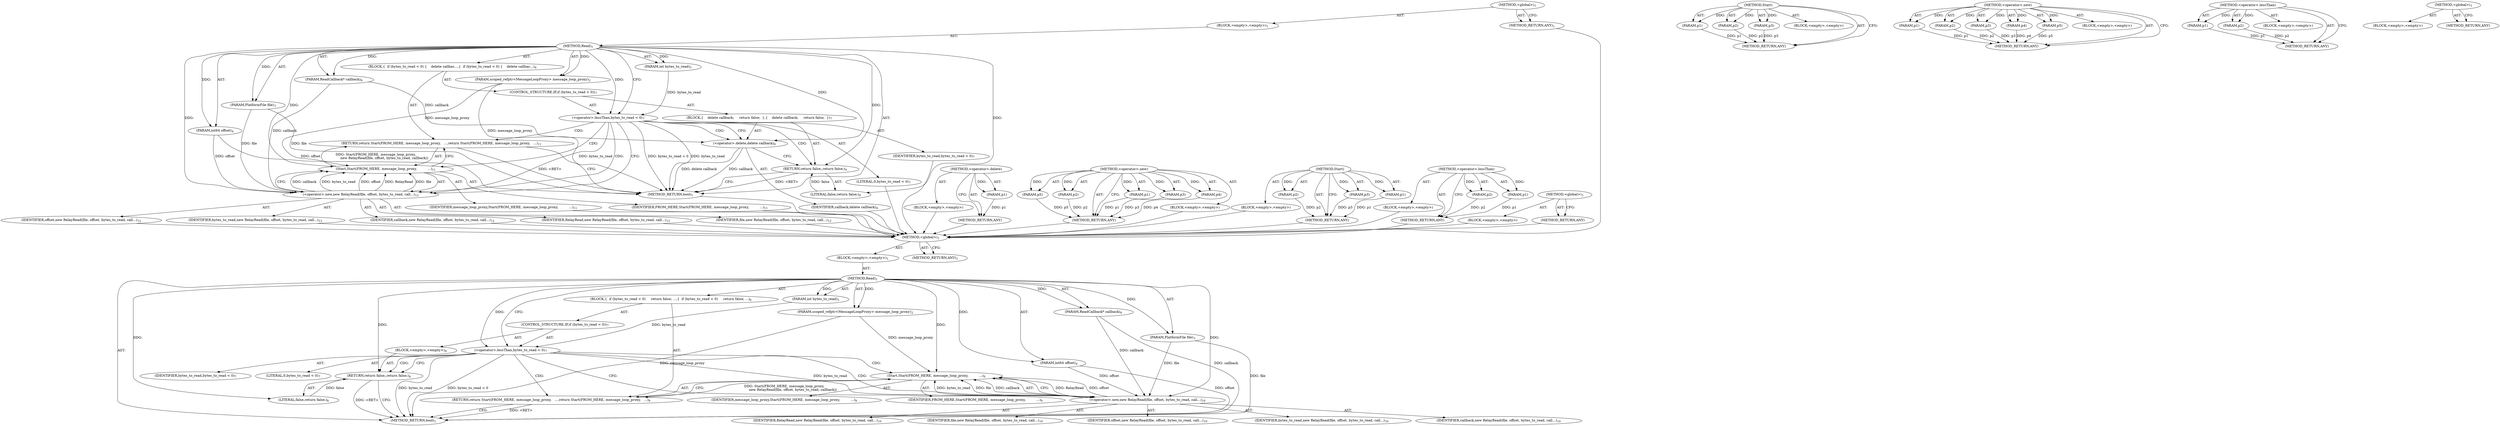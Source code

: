 digraph "&lt;global&gt;" {
vulnerable_6 [label=<(METHOD,&lt;global&gt;)<SUB>1</SUB>>];
vulnerable_7 [label=<(BLOCK,&lt;empty&gt;,&lt;empty&gt;)<SUB>1</SUB>>];
vulnerable_8 [label=<(METHOD,Read)<SUB>1</SUB>>];
vulnerable_9 [label=<(PARAM,scoped_refptr&lt;MessageLoopProxy&gt; message_loop_proxy)<SUB>2</SUB>>];
vulnerable_10 [label=<(PARAM,PlatformFile file)<SUB>3</SUB>>];
vulnerable_11 [label=<(PARAM,int64 offset)<SUB>4</SUB>>];
vulnerable_12 [label=<(PARAM,int bytes_to_read)<SUB>5</SUB>>];
vulnerable_13 [label=<(PARAM,ReadCallback* callback)<SUB>6</SUB>>];
vulnerable_14 [label=<(BLOCK,{
  if (bytes_to_read &lt; 0)
     return false;
 ...,{
  if (bytes_to_read &lt; 0)
     return false;
 ...)<SUB>6</SUB>>];
vulnerable_15 [label=<(CONTROL_STRUCTURE,IF,if (bytes_to_read &lt; 0))<SUB>7</SUB>>];
vulnerable_16 [label=<(&lt;operator&gt;.lessThan,bytes_to_read &lt; 0)<SUB>7</SUB>>];
vulnerable_17 [label=<(IDENTIFIER,bytes_to_read,bytes_to_read &lt; 0)<SUB>7</SUB>>];
vulnerable_18 [label=<(LITERAL,0,bytes_to_read &lt; 0)<SUB>7</SUB>>];
vulnerable_19 [label=<(BLOCK,&lt;empty&gt;,&lt;empty&gt;)<SUB>8</SUB>>];
vulnerable_20 [label=<(RETURN,return false;,return false;)<SUB>8</SUB>>];
vulnerable_21 [label=<(LITERAL,false,return false;)<SUB>8</SUB>>];
vulnerable_22 [label=<(RETURN,return Start(FROM_HERE, message_loop_proxy,
   ...,return Start(FROM_HERE, message_loop_proxy,
   ...)<SUB>9</SUB>>];
vulnerable_23 [label=<(Start,Start(FROM_HERE, message_loop_proxy,
          ...)<SUB>9</SUB>>];
vulnerable_24 [label=<(IDENTIFIER,FROM_HERE,Start(FROM_HERE, message_loop_proxy,
          ...)<SUB>9</SUB>>];
vulnerable_25 [label=<(IDENTIFIER,message_loop_proxy,Start(FROM_HERE, message_loop_proxy,
          ...)<SUB>9</SUB>>];
vulnerable_26 [label=<(&lt;operator&gt;.new,new RelayRead(file, offset, bytes_to_read, call...)<SUB>10</SUB>>];
vulnerable_27 [label=<(IDENTIFIER,RelayRead,new RelayRead(file, offset, bytes_to_read, call...)<SUB>10</SUB>>];
vulnerable_28 [label=<(IDENTIFIER,file,new RelayRead(file, offset, bytes_to_read, call...)<SUB>10</SUB>>];
vulnerable_29 [label=<(IDENTIFIER,offset,new RelayRead(file, offset, bytes_to_read, call...)<SUB>10</SUB>>];
vulnerable_30 [label=<(IDENTIFIER,bytes_to_read,new RelayRead(file, offset, bytes_to_read, call...)<SUB>10</SUB>>];
vulnerable_31 [label=<(IDENTIFIER,callback,new RelayRead(file, offset, bytes_to_read, call...)<SUB>10</SUB>>];
vulnerable_32 [label=<(METHOD_RETURN,bool)<SUB>1</SUB>>];
vulnerable_34 [label=<(METHOD_RETURN,ANY)<SUB>1</SUB>>];
vulnerable_66 [label=<(METHOD,Start)>];
vulnerable_67 [label=<(PARAM,p1)>];
vulnerable_68 [label=<(PARAM,p2)>];
vulnerable_69 [label=<(PARAM,p3)>];
vulnerable_70 [label=<(BLOCK,&lt;empty&gt;,&lt;empty&gt;)>];
vulnerable_71 [label=<(METHOD_RETURN,ANY)>];
vulnerable_72 [label=<(METHOD,&lt;operator&gt;.new)>];
vulnerable_73 [label=<(PARAM,p1)>];
vulnerable_74 [label=<(PARAM,p2)>];
vulnerable_75 [label=<(PARAM,p3)>];
vulnerable_76 [label=<(PARAM,p4)>];
vulnerable_77 [label=<(PARAM,p5)>];
vulnerable_78 [label=<(BLOCK,&lt;empty&gt;,&lt;empty&gt;)>];
vulnerable_79 [label=<(METHOD_RETURN,ANY)>];
vulnerable_61 [label=<(METHOD,&lt;operator&gt;.lessThan)>];
vulnerable_62 [label=<(PARAM,p1)>];
vulnerable_63 [label=<(PARAM,p2)>];
vulnerable_64 [label=<(BLOCK,&lt;empty&gt;,&lt;empty&gt;)>];
vulnerable_65 [label=<(METHOD_RETURN,ANY)>];
vulnerable_55 [label=<(METHOD,&lt;global&gt;)<SUB>1</SUB>>];
vulnerable_56 [label=<(BLOCK,&lt;empty&gt;,&lt;empty&gt;)>];
vulnerable_57 [label=<(METHOD_RETURN,ANY)>];
fixed_6 [label=<(METHOD,&lt;global&gt;)<SUB>1</SUB>>];
fixed_7 [label=<(BLOCK,&lt;empty&gt;,&lt;empty&gt;)<SUB>1</SUB>>];
fixed_8 [label=<(METHOD,Read)<SUB>1</SUB>>];
fixed_9 [label=<(PARAM,scoped_refptr&lt;MessageLoopProxy&gt; message_loop_proxy)<SUB>2</SUB>>];
fixed_10 [label=<(PARAM,PlatformFile file)<SUB>3</SUB>>];
fixed_11 [label=<(PARAM,int64 offset)<SUB>4</SUB>>];
fixed_12 [label=<(PARAM,int bytes_to_read)<SUB>5</SUB>>];
fixed_13 [label=<(PARAM,ReadCallback* callback)<SUB>6</SUB>>];
fixed_14 [label=<(BLOCK,{
  if (bytes_to_read &lt; 0) {
    delete callbac...,{
  if (bytes_to_read &lt; 0) {
    delete callbac...)<SUB>6</SUB>>];
fixed_15 [label=<(CONTROL_STRUCTURE,IF,if (bytes_to_read &lt; 0))<SUB>7</SUB>>];
fixed_16 [label=<(&lt;operator&gt;.lessThan,bytes_to_read &lt; 0)<SUB>7</SUB>>];
fixed_17 [label=<(IDENTIFIER,bytes_to_read,bytes_to_read &lt; 0)<SUB>7</SUB>>];
fixed_18 [label=<(LITERAL,0,bytes_to_read &lt; 0)<SUB>7</SUB>>];
fixed_19 [label=<(BLOCK,{
    delete callback;
     return false;
  },{
    delete callback;
     return false;
  })<SUB>7</SUB>>];
fixed_20 [label=<(&lt;operator&gt;.delete,delete callback)<SUB>8</SUB>>];
fixed_21 [label=<(IDENTIFIER,callback,delete callback)<SUB>8</SUB>>];
fixed_22 [label=<(RETURN,return false;,return false;)<SUB>9</SUB>>];
fixed_23 [label=<(LITERAL,false,return false;)<SUB>9</SUB>>];
fixed_24 [label=<(RETURN,return Start(FROM_HERE, message_loop_proxy,
   ...,return Start(FROM_HERE, message_loop_proxy,
   ...)<SUB>11</SUB>>];
fixed_25 [label=<(Start,Start(FROM_HERE, message_loop_proxy,
          ...)<SUB>11</SUB>>];
fixed_26 [label=<(IDENTIFIER,FROM_HERE,Start(FROM_HERE, message_loop_proxy,
          ...)<SUB>11</SUB>>];
fixed_27 [label=<(IDENTIFIER,message_loop_proxy,Start(FROM_HERE, message_loop_proxy,
          ...)<SUB>11</SUB>>];
fixed_28 [label=<(&lt;operator&gt;.new,new RelayRead(file, offset, bytes_to_read, call...)<SUB>12</SUB>>];
fixed_29 [label=<(IDENTIFIER,RelayRead,new RelayRead(file, offset, bytes_to_read, call...)<SUB>12</SUB>>];
fixed_30 [label=<(IDENTIFIER,file,new RelayRead(file, offset, bytes_to_read, call...)<SUB>12</SUB>>];
fixed_31 [label=<(IDENTIFIER,offset,new RelayRead(file, offset, bytes_to_read, call...)<SUB>12</SUB>>];
fixed_32 [label=<(IDENTIFIER,bytes_to_read,new RelayRead(file, offset, bytes_to_read, call...)<SUB>12</SUB>>];
fixed_33 [label=<(IDENTIFIER,callback,new RelayRead(file, offset, bytes_to_read, call...)<SUB>12</SUB>>];
fixed_34 [label=<(METHOD_RETURN,bool)<SUB>1</SUB>>];
fixed_36 [label=<(METHOD_RETURN,ANY)<SUB>1</SUB>>];
fixed_68 [label=<(METHOD,&lt;operator&gt;.delete)>];
fixed_69 [label=<(PARAM,p1)>];
fixed_70 [label=<(BLOCK,&lt;empty&gt;,&lt;empty&gt;)>];
fixed_71 [label=<(METHOD_RETURN,ANY)>];
fixed_78 [label=<(METHOD,&lt;operator&gt;.new)>];
fixed_79 [label=<(PARAM,p1)>];
fixed_80 [label=<(PARAM,p2)>];
fixed_81 [label=<(PARAM,p3)>];
fixed_82 [label=<(PARAM,p4)>];
fixed_83 [label=<(PARAM,p5)>];
fixed_84 [label=<(BLOCK,&lt;empty&gt;,&lt;empty&gt;)>];
fixed_85 [label=<(METHOD_RETURN,ANY)>];
fixed_72 [label=<(METHOD,Start)>];
fixed_73 [label=<(PARAM,p1)>];
fixed_74 [label=<(PARAM,p2)>];
fixed_75 [label=<(PARAM,p3)>];
fixed_76 [label=<(BLOCK,&lt;empty&gt;,&lt;empty&gt;)>];
fixed_77 [label=<(METHOD_RETURN,ANY)>];
fixed_63 [label=<(METHOD,&lt;operator&gt;.lessThan)>];
fixed_64 [label=<(PARAM,p1)>];
fixed_65 [label=<(PARAM,p2)>];
fixed_66 [label=<(BLOCK,&lt;empty&gt;,&lt;empty&gt;)>];
fixed_67 [label=<(METHOD_RETURN,ANY)>];
fixed_57 [label=<(METHOD,&lt;global&gt;)<SUB>1</SUB>>];
fixed_58 [label=<(BLOCK,&lt;empty&gt;,&lt;empty&gt;)>];
fixed_59 [label=<(METHOD_RETURN,ANY)>];
vulnerable_6 -> vulnerable_7  [key=0, label="AST: "];
vulnerable_6 -> vulnerable_34  [key=0, label="AST: "];
vulnerable_6 -> vulnerable_34  [key=1, label="CFG: "];
vulnerable_7 -> vulnerable_8  [key=0, label="AST: "];
vulnerable_8 -> vulnerable_9  [key=0, label="AST: "];
vulnerable_8 -> vulnerable_9  [key=1, label="DDG: "];
vulnerable_8 -> vulnerable_10  [key=0, label="AST: "];
vulnerable_8 -> vulnerable_10  [key=1, label="DDG: "];
vulnerable_8 -> vulnerable_11  [key=0, label="AST: "];
vulnerable_8 -> vulnerable_11  [key=1, label="DDG: "];
vulnerable_8 -> vulnerable_12  [key=0, label="AST: "];
vulnerable_8 -> vulnerable_12  [key=1, label="DDG: "];
vulnerable_8 -> vulnerable_13  [key=0, label="AST: "];
vulnerable_8 -> vulnerable_13  [key=1, label="DDG: "];
vulnerable_8 -> vulnerable_14  [key=0, label="AST: "];
vulnerable_8 -> vulnerable_32  [key=0, label="AST: "];
vulnerable_8 -> vulnerable_16  [key=0, label="CFG: "];
vulnerable_8 -> vulnerable_16  [key=1, label="DDG: "];
vulnerable_8 -> vulnerable_20  [key=0, label="DDG: "];
vulnerable_8 -> vulnerable_23  [key=0, label="DDG: "];
vulnerable_8 -> vulnerable_21  [key=0, label="DDG: "];
vulnerable_8 -> vulnerable_26  [key=0, label="DDG: "];
vulnerable_9 -> vulnerable_32  [key=0, label="DDG: message_loop_proxy"];
vulnerable_9 -> vulnerable_23  [key=0, label="DDG: message_loop_proxy"];
vulnerable_10 -> vulnerable_32  [key=0, label="DDG: file"];
vulnerable_10 -> vulnerable_26  [key=0, label="DDG: file"];
vulnerable_11 -> vulnerable_32  [key=0, label="DDG: offset"];
vulnerable_11 -> vulnerable_26  [key=0, label="DDG: offset"];
vulnerable_12 -> vulnerable_16  [key=0, label="DDG: bytes_to_read"];
vulnerable_13 -> vulnerable_32  [key=0, label="DDG: callback"];
vulnerable_13 -> vulnerable_26  [key=0, label="DDG: callback"];
vulnerable_14 -> vulnerable_15  [key=0, label="AST: "];
vulnerable_14 -> vulnerable_22  [key=0, label="AST: "];
vulnerable_15 -> vulnerable_16  [key=0, label="AST: "];
vulnerable_15 -> vulnerable_19  [key=0, label="AST: "];
vulnerable_16 -> vulnerable_17  [key=0, label="AST: "];
vulnerable_16 -> vulnerable_18  [key=0, label="AST: "];
vulnerable_16 -> vulnerable_20  [key=0, label="CFG: "];
vulnerable_16 -> vulnerable_20  [key=1, label="CDG: "];
vulnerable_16 -> vulnerable_26  [key=0, label="CFG: "];
vulnerable_16 -> vulnerable_26  [key=1, label="DDG: bytes_to_read"];
vulnerable_16 -> vulnerable_26  [key=2, label="CDG: "];
vulnerable_16 -> vulnerable_32  [key=0, label="DDG: bytes_to_read"];
vulnerable_16 -> vulnerable_32  [key=1, label="DDG: bytes_to_read &lt; 0"];
vulnerable_16 -> vulnerable_23  [key=0, label="CDG: "];
vulnerable_16 -> vulnerable_22  [key=0, label="CDG: "];
vulnerable_19 -> vulnerable_20  [key=0, label="AST: "];
vulnerable_20 -> vulnerable_21  [key=0, label="AST: "];
vulnerable_20 -> vulnerable_32  [key=0, label="CFG: "];
vulnerable_20 -> vulnerable_32  [key=1, label="DDG: &lt;RET&gt;"];
vulnerable_21 -> vulnerable_20  [key=0, label="DDG: false"];
vulnerable_22 -> vulnerable_23  [key=0, label="AST: "];
vulnerable_22 -> vulnerable_32  [key=0, label="CFG: "];
vulnerable_22 -> vulnerable_32  [key=1, label="DDG: &lt;RET&gt;"];
vulnerable_23 -> vulnerable_24  [key=0, label="AST: "];
vulnerable_23 -> vulnerable_25  [key=0, label="AST: "];
vulnerable_23 -> vulnerable_26  [key=0, label="AST: "];
vulnerable_23 -> vulnerable_22  [key=0, label="CFG: "];
vulnerable_23 -> vulnerable_22  [key=1, label="DDG: Start(FROM_HERE, message_loop_proxy,
                new RelayRead(file, offset, bytes_to_read, callback))"];
vulnerable_26 -> vulnerable_27  [key=0, label="AST: "];
vulnerable_26 -> vulnerable_28  [key=0, label="AST: "];
vulnerable_26 -> vulnerable_29  [key=0, label="AST: "];
vulnerable_26 -> vulnerable_30  [key=0, label="AST: "];
vulnerable_26 -> vulnerable_31  [key=0, label="AST: "];
vulnerable_26 -> vulnerable_23  [key=0, label="CFG: "];
vulnerable_26 -> vulnerable_23  [key=1, label="DDG: RelayRead"];
vulnerable_26 -> vulnerable_23  [key=2, label="DDG: offset"];
vulnerable_26 -> vulnerable_23  [key=3, label="DDG: bytes_to_read"];
vulnerable_26 -> vulnerable_23  [key=4, label="DDG: file"];
vulnerable_26 -> vulnerable_23  [key=5, label="DDG: callback"];
vulnerable_66 -> vulnerable_67  [key=0, label="AST: "];
vulnerable_66 -> vulnerable_67  [key=1, label="DDG: "];
vulnerable_66 -> vulnerable_70  [key=0, label="AST: "];
vulnerable_66 -> vulnerable_68  [key=0, label="AST: "];
vulnerable_66 -> vulnerable_68  [key=1, label="DDG: "];
vulnerable_66 -> vulnerable_71  [key=0, label="AST: "];
vulnerable_66 -> vulnerable_71  [key=1, label="CFG: "];
vulnerable_66 -> vulnerable_69  [key=0, label="AST: "];
vulnerable_66 -> vulnerable_69  [key=1, label="DDG: "];
vulnerable_67 -> vulnerable_71  [key=0, label="DDG: p1"];
vulnerable_68 -> vulnerable_71  [key=0, label="DDG: p2"];
vulnerable_69 -> vulnerable_71  [key=0, label="DDG: p3"];
vulnerable_72 -> vulnerable_73  [key=0, label="AST: "];
vulnerable_72 -> vulnerable_73  [key=1, label="DDG: "];
vulnerable_72 -> vulnerable_78  [key=0, label="AST: "];
vulnerable_72 -> vulnerable_74  [key=0, label="AST: "];
vulnerable_72 -> vulnerable_74  [key=1, label="DDG: "];
vulnerable_72 -> vulnerable_79  [key=0, label="AST: "];
vulnerable_72 -> vulnerable_79  [key=1, label="CFG: "];
vulnerable_72 -> vulnerable_75  [key=0, label="AST: "];
vulnerable_72 -> vulnerable_75  [key=1, label="DDG: "];
vulnerable_72 -> vulnerable_76  [key=0, label="AST: "];
vulnerable_72 -> vulnerable_76  [key=1, label="DDG: "];
vulnerable_72 -> vulnerable_77  [key=0, label="AST: "];
vulnerable_72 -> vulnerable_77  [key=1, label="DDG: "];
vulnerable_73 -> vulnerable_79  [key=0, label="DDG: p1"];
vulnerable_74 -> vulnerable_79  [key=0, label="DDG: p2"];
vulnerable_75 -> vulnerable_79  [key=0, label="DDG: p3"];
vulnerable_76 -> vulnerable_79  [key=0, label="DDG: p4"];
vulnerable_77 -> vulnerable_79  [key=0, label="DDG: p5"];
vulnerable_61 -> vulnerable_62  [key=0, label="AST: "];
vulnerable_61 -> vulnerable_62  [key=1, label="DDG: "];
vulnerable_61 -> vulnerable_64  [key=0, label="AST: "];
vulnerable_61 -> vulnerable_63  [key=0, label="AST: "];
vulnerable_61 -> vulnerable_63  [key=1, label="DDG: "];
vulnerable_61 -> vulnerable_65  [key=0, label="AST: "];
vulnerable_61 -> vulnerable_65  [key=1, label="CFG: "];
vulnerable_62 -> vulnerable_65  [key=0, label="DDG: p1"];
vulnerable_63 -> vulnerable_65  [key=0, label="DDG: p2"];
vulnerable_55 -> vulnerable_56  [key=0, label="AST: "];
vulnerable_55 -> vulnerable_57  [key=0, label="AST: "];
vulnerable_55 -> vulnerable_57  [key=1, label="CFG: "];
fixed_6 -> fixed_7  [key=0, label="AST: "];
fixed_6 -> fixed_36  [key=0, label="AST: "];
fixed_6 -> fixed_36  [key=1, label="CFG: "];
fixed_7 -> fixed_8  [key=0, label="AST: "];
fixed_8 -> fixed_9  [key=0, label="AST: "];
fixed_8 -> fixed_9  [key=1, label="DDG: "];
fixed_8 -> fixed_10  [key=0, label="AST: "];
fixed_8 -> fixed_10  [key=1, label="DDG: "];
fixed_8 -> fixed_11  [key=0, label="AST: "];
fixed_8 -> fixed_11  [key=1, label="DDG: "];
fixed_8 -> fixed_12  [key=0, label="AST: "];
fixed_8 -> fixed_12  [key=1, label="DDG: "];
fixed_8 -> fixed_13  [key=0, label="AST: "];
fixed_8 -> fixed_13  [key=1, label="DDG: "];
fixed_8 -> fixed_14  [key=0, label="AST: "];
fixed_8 -> fixed_34  [key=0, label="AST: "];
fixed_8 -> fixed_16  [key=0, label="CFG: "];
fixed_8 -> fixed_16  [key=1, label="DDG: "];
fixed_8 -> fixed_22  [key=0, label="DDG: "];
fixed_8 -> fixed_25  [key=0, label="DDG: "];
fixed_8 -> fixed_20  [key=0, label="DDG: "];
fixed_8 -> fixed_23  [key=0, label="DDG: "];
fixed_8 -> fixed_28  [key=0, label="DDG: "];
fixed_9 -> fixed_34  [key=0, label="DDG: message_loop_proxy"];
fixed_9 -> fixed_25  [key=0, label="DDG: message_loop_proxy"];
fixed_10 -> fixed_34  [key=0, label="DDG: file"];
fixed_10 -> fixed_28  [key=0, label="DDG: file"];
fixed_11 -> fixed_34  [key=0, label="DDG: offset"];
fixed_11 -> fixed_28  [key=0, label="DDG: offset"];
fixed_12 -> fixed_16  [key=0, label="DDG: bytes_to_read"];
fixed_13 -> fixed_20  [key=0, label="DDG: callback"];
fixed_13 -> fixed_28  [key=0, label="DDG: callback"];
fixed_14 -> fixed_15  [key=0, label="AST: "];
fixed_14 -> fixed_24  [key=0, label="AST: "];
fixed_15 -> fixed_16  [key=0, label="AST: "];
fixed_15 -> fixed_19  [key=0, label="AST: "];
fixed_16 -> fixed_17  [key=0, label="AST: "];
fixed_16 -> fixed_18  [key=0, label="AST: "];
fixed_16 -> fixed_20  [key=0, label="CFG: "];
fixed_16 -> fixed_20  [key=1, label="CDG: "];
fixed_16 -> fixed_28  [key=0, label="CFG: "];
fixed_16 -> fixed_28  [key=1, label="DDG: bytes_to_read"];
fixed_16 -> fixed_28  [key=2, label="CDG: "];
fixed_16 -> fixed_34  [key=0, label="DDG: bytes_to_read"];
fixed_16 -> fixed_34  [key=1, label="DDG: bytes_to_read &lt; 0"];
fixed_16 -> fixed_24  [key=0, label="CDG: "];
fixed_16 -> fixed_25  [key=0, label="CDG: "];
fixed_16 -> fixed_22  [key=0, label="CDG: "];
fixed_17 -> vulnerable_6  [key=0];
fixed_18 -> vulnerable_6  [key=0];
fixed_19 -> fixed_20  [key=0, label="AST: "];
fixed_19 -> fixed_22  [key=0, label="AST: "];
fixed_20 -> fixed_21  [key=0, label="AST: "];
fixed_20 -> fixed_22  [key=0, label="CFG: "];
fixed_20 -> fixed_34  [key=0, label="DDG: callback"];
fixed_20 -> fixed_34  [key=1, label="DDG: delete callback"];
fixed_21 -> vulnerable_6  [key=0];
fixed_22 -> fixed_23  [key=0, label="AST: "];
fixed_22 -> fixed_34  [key=0, label="CFG: "];
fixed_22 -> fixed_34  [key=1, label="DDG: &lt;RET&gt;"];
fixed_23 -> fixed_22  [key=0, label="DDG: false"];
fixed_24 -> fixed_25  [key=0, label="AST: "];
fixed_24 -> fixed_34  [key=0, label="CFG: "];
fixed_24 -> fixed_34  [key=1, label="DDG: &lt;RET&gt;"];
fixed_25 -> fixed_26  [key=0, label="AST: "];
fixed_25 -> fixed_27  [key=0, label="AST: "];
fixed_25 -> fixed_28  [key=0, label="AST: "];
fixed_25 -> fixed_24  [key=0, label="CFG: "];
fixed_25 -> fixed_24  [key=1, label="DDG: Start(FROM_HERE, message_loop_proxy,
                new RelayRead(file, offset, bytes_to_read, callback))"];
fixed_26 -> vulnerable_6  [key=0];
fixed_27 -> vulnerable_6  [key=0];
fixed_28 -> fixed_29  [key=0, label="AST: "];
fixed_28 -> fixed_30  [key=0, label="AST: "];
fixed_28 -> fixed_31  [key=0, label="AST: "];
fixed_28 -> fixed_32  [key=0, label="AST: "];
fixed_28 -> fixed_33  [key=0, label="AST: "];
fixed_28 -> fixed_25  [key=0, label="CFG: "];
fixed_28 -> fixed_25  [key=1, label="DDG: callback"];
fixed_28 -> fixed_25  [key=2, label="DDG: bytes_to_read"];
fixed_28 -> fixed_25  [key=3, label="DDG: offset"];
fixed_28 -> fixed_25  [key=4, label="DDG: RelayRead"];
fixed_28 -> fixed_25  [key=5, label="DDG: file"];
fixed_29 -> vulnerable_6  [key=0];
fixed_30 -> vulnerable_6  [key=0];
fixed_31 -> vulnerable_6  [key=0];
fixed_32 -> vulnerable_6  [key=0];
fixed_33 -> vulnerable_6  [key=0];
fixed_34 -> vulnerable_6  [key=0];
fixed_36 -> vulnerable_6  [key=0];
fixed_68 -> fixed_69  [key=0, label="AST: "];
fixed_68 -> fixed_69  [key=1, label="DDG: "];
fixed_68 -> fixed_70  [key=0, label="AST: "];
fixed_68 -> fixed_71  [key=0, label="AST: "];
fixed_68 -> fixed_71  [key=1, label="CFG: "];
fixed_69 -> fixed_71  [key=0, label="DDG: p1"];
fixed_70 -> vulnerable_6  [key=0];
fixed_71 -> vulnerable_6  [key=0];
fixed_78 -> fixed_79  [key=0, label="AST: "];
fixed_78 -> fixed_79  [key=1, label="DDG: "];
fixed_78 -> fixed_84  [key=0, label="AST: "];
fixed_78 -> fixed_80  [key=0, label="AST: "];
fixed_78 -> fixed_80  [key=1, label="DDG: "];
fixed_78 -> fixed_85  [key=0, label="AST: "];
fixed_78 -> fixed_85  [key=1, label="CFG: "];
fixed_78 -> fixed_81  [key=0, label="AST: "];
fixed_78 -> fixed_81  [key=1, label="DDG: "];
fixed_78 -> fixed_82  [key=0, label="AST: "];
fixed_78 -> fixed_82  [key=1, label="DDG: "];
fixed_78 -> fixed_83  [key=0, label="AST: "];
fixed_78 -> fixed_83  [key=1, label="DDG: "];
fixed_79 -> fixed_85  [key=0, label="DDG: p1"];
fixed_80 -> fixed_85  [key=0, label="DDG: p2"];
fixed_81 -> fixed_85  [key=0, label="DDG: p3"];
fixed_82 -> fixed_85  [key=0, label="DDG: p4"];
fixed_83 -> fixed_85  [key=0, label="DDG: p5"];
fixed_84 -> vulnerable_6  [key=0];
fixed_85 -> vulnerable_6  [key=0];
fixed_72 -> fixed_73  [key=0, label="AST: "];
fixed_72 -> fixed_73  [key=1, label="DDG: "];
fixed_72 -> fixed_76  [key=0, label="AST: "];
fixed_72 -> fixed_74  [key=0, label="AST: "];
fixed_72 -> fixed_74  [key=1, label="DDG: "];
fixed_72 -> fixed_77  [key=0, label="AST: "];
fixed_72 -> fixed_77  [key=1, label="CFG: "];
fixed_72 -> fixed_75  [key=0, label="AST: "];
fixed_72 -> fixed_75  [key=1, label="DDG: "];
fixed_73 -> fixed_77  [key=0, label="DDG: p1"];
fixed_74 -> fixed_77  [key=0, label="DDG: p2"];
fixed_75 -> fixed_77  [key=0, label="DDG: p3"];
fixed_76 -> vulnerable_6  [key=0];
fixed_77 -> vulnerable_6  [key=0];
fixed_63 -> fixed_64  [key=0, label="AST: "];
fixed_63 -> fixed_64  [key=1, label="DDG: "];
fixed_63 -> fixed_66  [key=0, label="AST: "];
fixed_63 -> fixed_65  [key=0, label="AST: "];
fixed_63 -> fixed_65  [key=1, label="DDG: "];
fixed_63 -> fixed_67  [key=0, label="AST: "];
fixed_63 -> fixed_67  [key=1, label="CFG: "];
fixed_64 -> fixed_67  [key=0, label="DDG: p1"];
fixed_65 -> fixed_67  [key=0, label="DDG: p2"];
fixed_66 -> vulnerable_6  [key=0];
fixed_67 -> vulnerable_6  [key=0];
fixed_57 -> fixed_58  [key=0, label="AST: "];
fixed_57 -> fixed_59  [key=0, label="AST: "];
fixed_57 -> fixed_59  [key=1, label="CFG: "];
fixed_58 -> vulnerable_6  [key=0];
fixed_59 -> vulnerable_6  [key=0];
}
